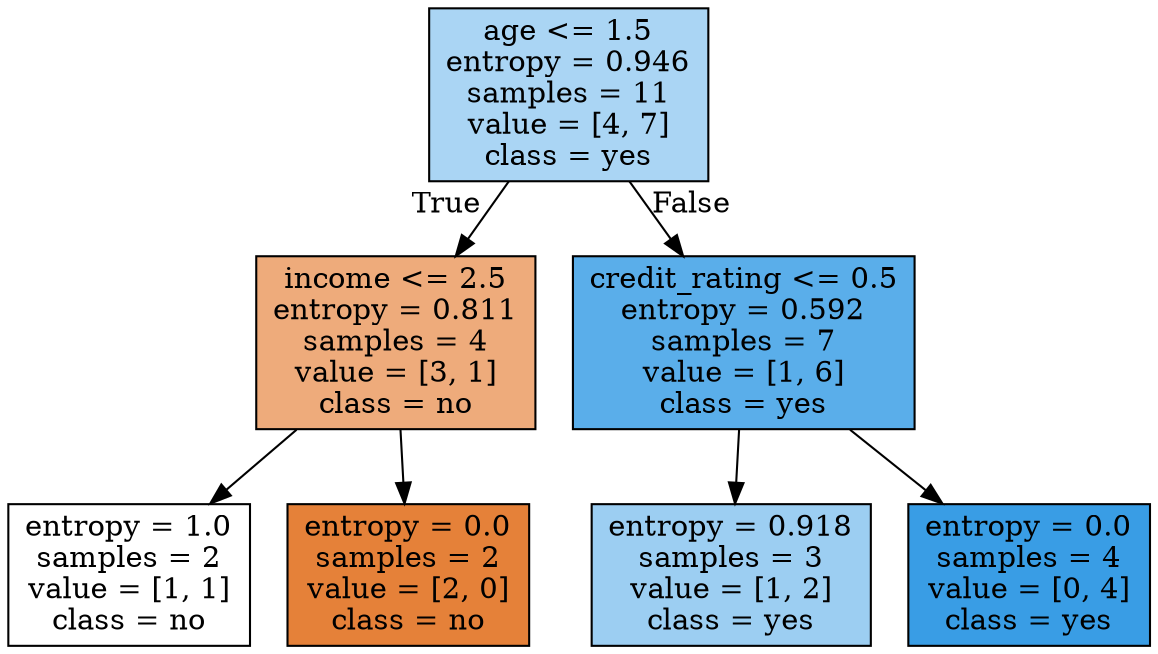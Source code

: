 digraph Tree {
node [shape=box, style="filled", color="black"] ;
0 [label="age <= 1.5\nentropy = 0.946\nsamples = 11\nvalue = [4, 7]\nclass = yes", fillcolor="#399de56d"] ;
1 [label="income <= 2.5\nentropy = 0.811\nsamples = 4\nvalue = [3, 1]\nclass = no", fillcolor="#e58139aa"] ;
0 -> 1 [labeldistance=2.5, labelangle=45, headlabel="True"] ;
2 [label="entropy = 1.0\nsamples = 2\nvalue = [1, 1]\nclass = no", fillcolor="#e5813900"] ;
1 -> 2 ;
3 [label="entropy = 0.0\nsamples = 2\nvalue = [2, 0]\nclass = no", fillcolor="#e58139ff"] ;
1 -> 3 ;
4 [label="credit_rating <= 0.5\nentropy = 0.592\nsamples = 7\nvalue = [1, 6]\nclass = yes", fillcolor="#399de5d4"] ;
0 -> 4 [labeldistance=2.5, labelangle=-45, headlabel="False"] ;
5 [label="entropy = 0.918\nsamples = 3\nvalue = [1, 2]\nclass = yes", fillcolor="#399de57f"] ;
4 -> 5 ;
6 [label="entropy = 0.0\nsamples = 4\nvalue = [0, 4]\nclass = yes", fillcolor="#399de5ff"] ;
4 -> 6 ;
}
